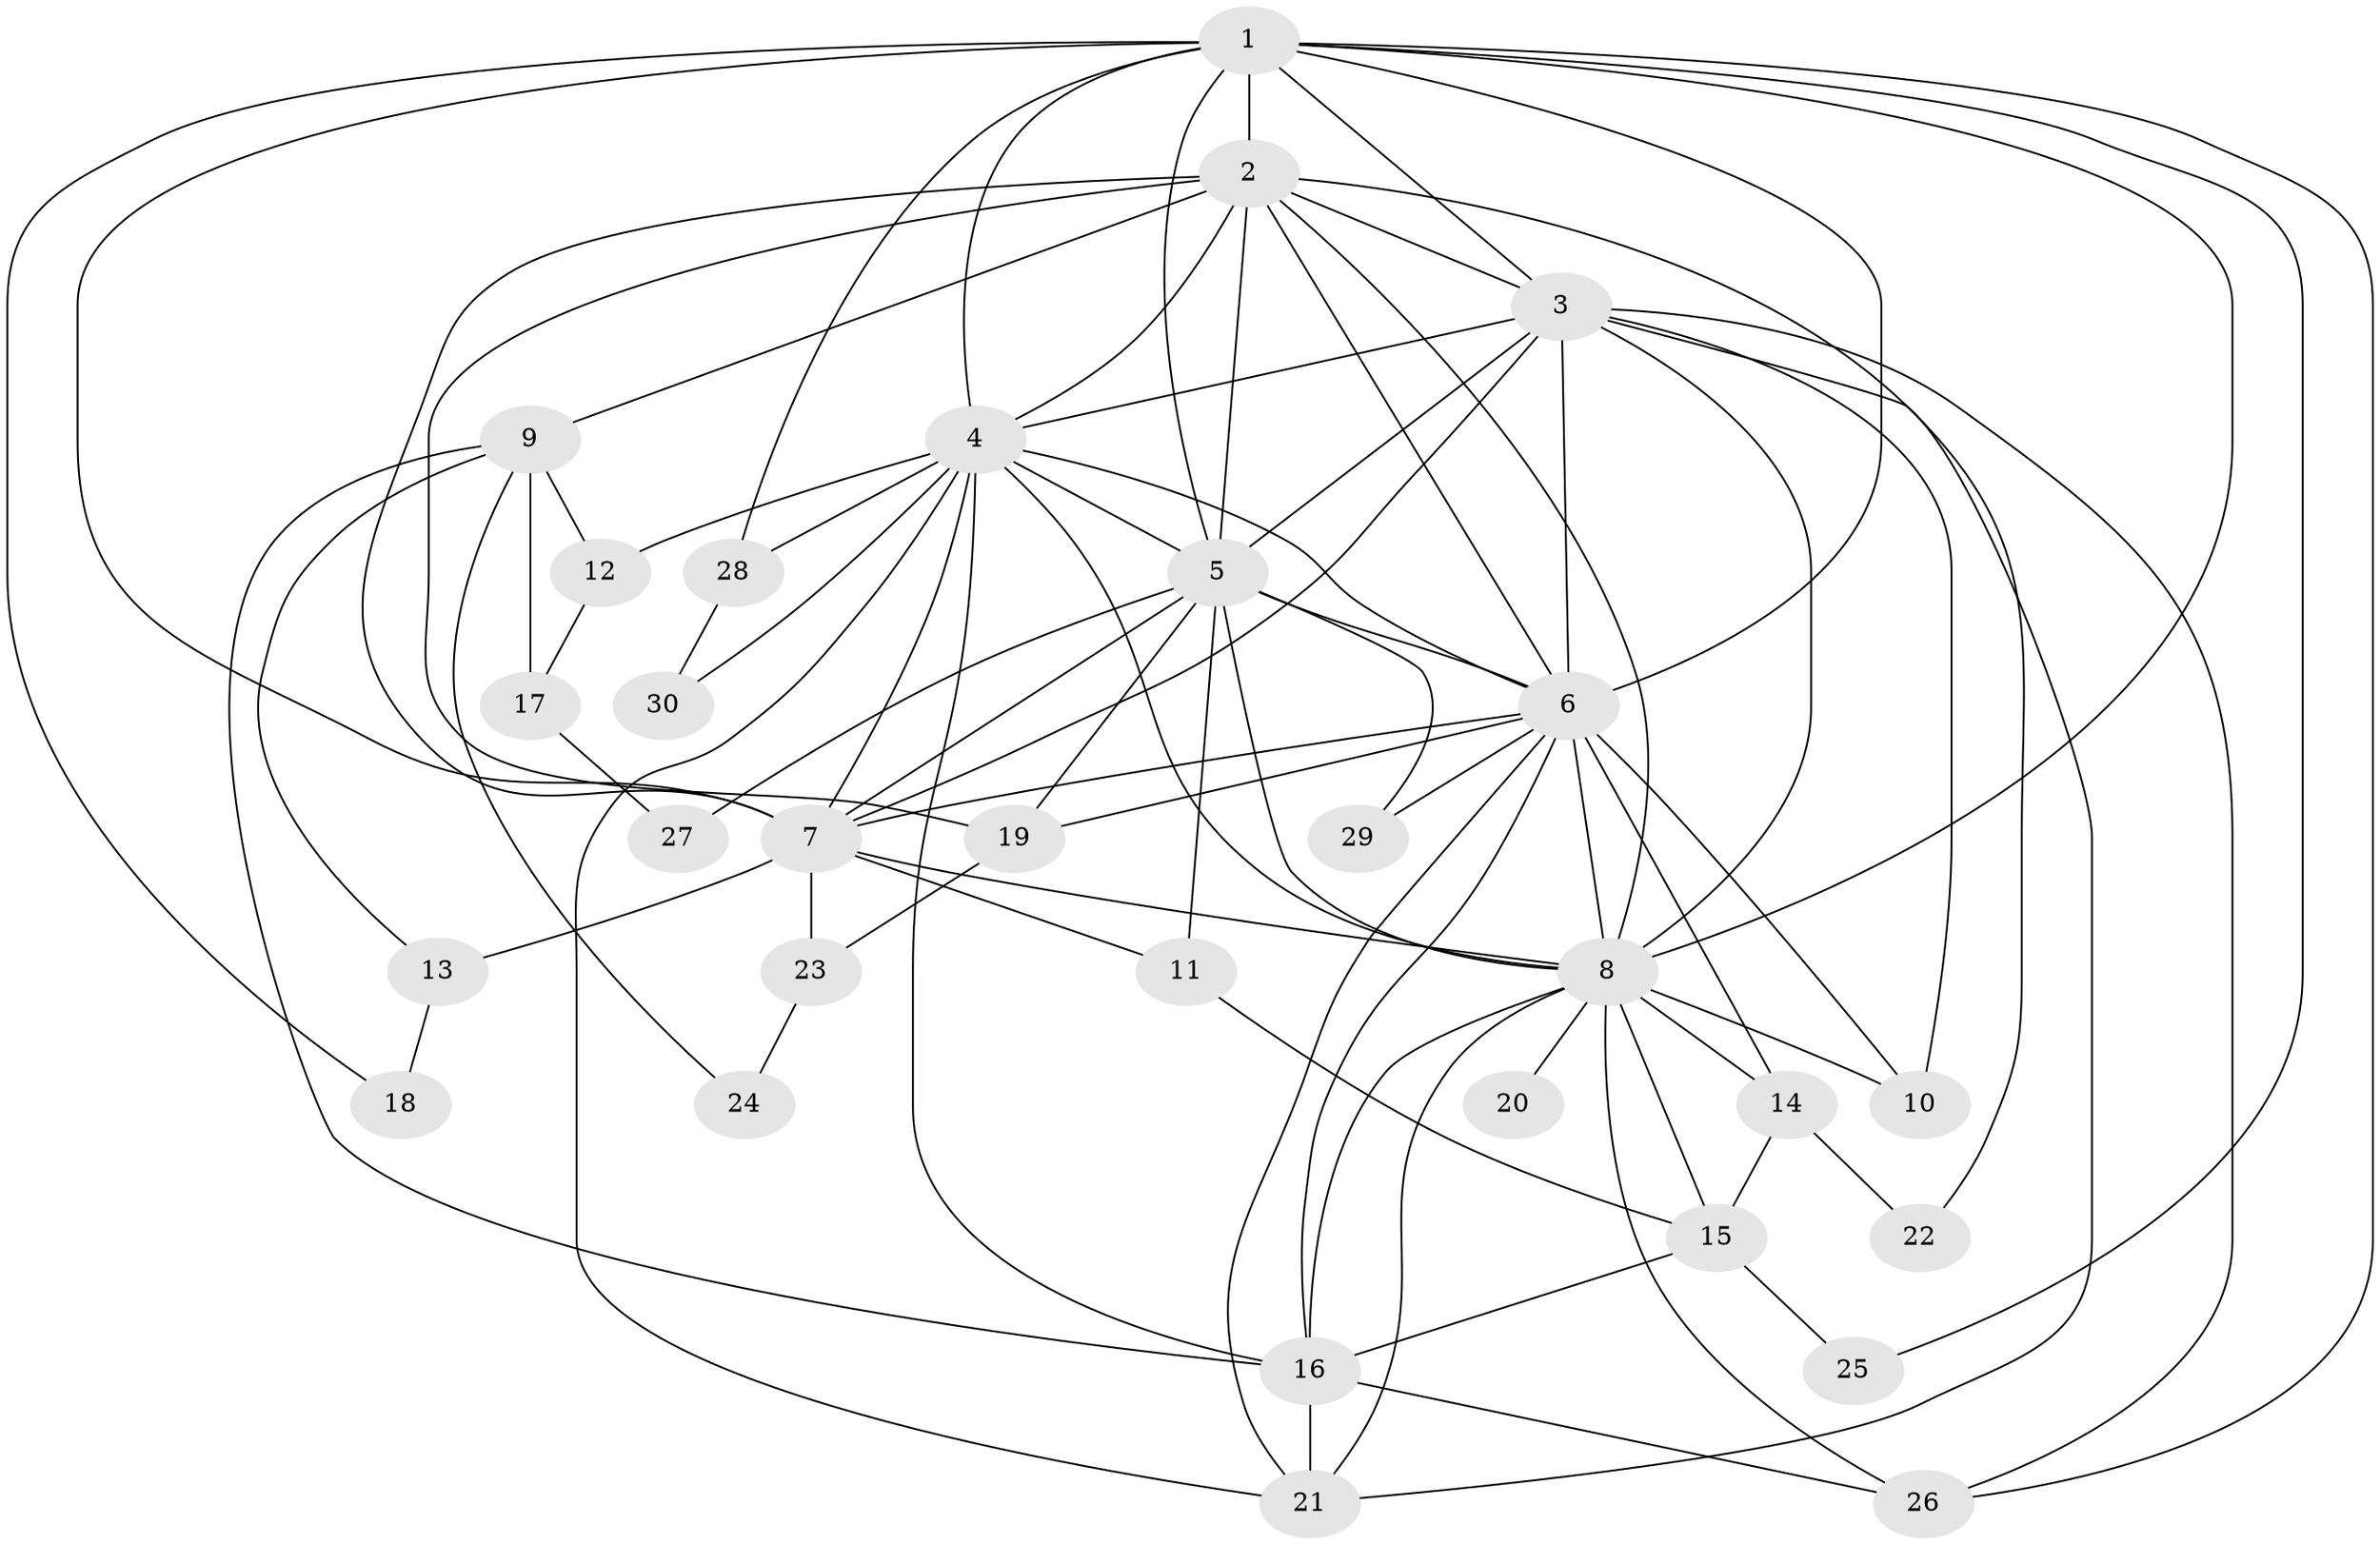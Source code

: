 // original degree distribution, {15: 0.05084745762711865, 16: 0.03389830508474576, 14: 0.03389830508474576, 12: 0.01694915254237288, 20: 0.01694915254237288, 13: 0.01694915254237288, 8: 0.01694915254237288, 3: 0.3220338983050847, 2: 0.4067796610169492, 5: 0.01694915254237288, 4: 0.05084745762711865, 6: 0.01694915254237288}
// Generated by graph-tools (version 1.1) at 2025/34/03/09/25 02:34:49]
// undirected, 30 vertices, 81 edges
graph export_dot {
graph [start="1"]
  node [color=gray90,style=filled];
  1;
  2;
  3;
  4;
  5;
  6;
  7;
  8;
  9;
  10;
  11;
  12;
  13;
  14;
  15;
  16;
  17;
  18;
  19;
  20;
  21;
  22;
  23;
  24;
  25;
  26;
  27;
  28;
  29;
  30;
  1 -- 2 [weight=3.0];
  1 -- 3 [weight=1.0];
  1 -- 4 [weight=1.0];
  1 -- 5 [weight=1.0];
  1 -- 6 [weight=1.0];
  1 -- 7 [weight=2.0];
  1 -- 8 [weight=1.0];
  1 -- 18 [weight=1.0];
  1 -- 25 [weight=1.0];
  1 -- 26 [weight=1.0];
  1 -- 28 [weight=1.0];
  2 -- 3 [weight=3.0];
  2 -- 4 [weight=2.0];
  2 -- 5 [weight=2.0];
  2 -- 6 [weight=4.0];
  2 -- 7 [weight=4.0];
  2 -- 8 [weight=2.0];
  2 -- 9 [weight=3.0];
  2 -- 19 [weight=1.0];
  2 -- 22 [weight=1.0];
  3 -- 4 [weight=2.0];
  3 -- 5 [weight=1.0];
  3 -- 6 [weight=1.0];
  3 -- 7 [weight=2.0];
  3 -- 8 [weight=2.0];
  3 -- 10 [weight=1.0];
  3 -- 21 [weight=1.0];
  3 -- 26 [weight=1.0];
  4 -- 5 [weight=2.0];
  4 -- 6 [weight=1.0];
  4 -- 7 [weight=2.0];
  4 -- 8 [weight=1.0];
  4 -- 12 [weight=1.0];
  4 -- 16 [weight=1.0];
  4 -- 21 [weight=1.0];
  4 -- 28 [weight=1.0];
  4 -- 30 [weight=1.0];
  5 -- 6 [weight=1.0];
  5 -- 7 [weight=2.0];
  5 -- 8 [weight=1.0];
  5 -- 11 [weight=1.0];
  5 -- 19 [weight=1.0];
  5 -- 27 [weight=1.0];
  5 -- 29 [weight=1.0];
  6 -- 7 [weight=7.0];
  6 -- 8 [weight=1.0];
  6 -- 10 [weight=2.0];
  6 -- 14 [weight=1.0];
  6 -- 16 [weight=1.0];
  6 -- 19 [weight=2.0];
  6 -- 21 [weight=1.0];
  6 -- 29 [weight=1.0];
  7 -- 8 [weight=2.0];
  7 -- 11 [weight=1.0];
  7 -- 13 [weight=2.0];
  7 -- 23 [weight=1.0];
  8 -- 10 [weight=1.0];
  8 -- 14 [weight=1.0];
  8 -- 15 [weight=1.0];
  8 -- 16 [weight=2.0];
  8 -- 20 [weight=1.0];
  8 -- 21 [weight=1.0];
  8 -- 26 [weight=1.0];
  9 -- 12 [weight=1.0];
  9 -- 13 [weight=1.0];
  9 -- 16 [weight=1.0];
  9 -- 17 [weight=1.0];
  9 -- 24 [weight=1.0];
  11 -- 15 [weight=1.0];
  12 -- 17 [weight=1.0];
  13 -- 18 [weight=1.0];
  14 -- 15 [weight=1.0];
  14 -- 22 [weight=1.0];
  15 -- 16 [weight=1.0];
  15 -- 25 [weight=1.0];
  16 -- 21 [weight=1.0];
  16 -- 26 [weight=1.0];
  17 -- 27 [weight=1.0];
  19 -- 23 [weight=1.0];
  23 -- 24 [weight=1.0];
  28 -- 30 [weight=1.0];
}
